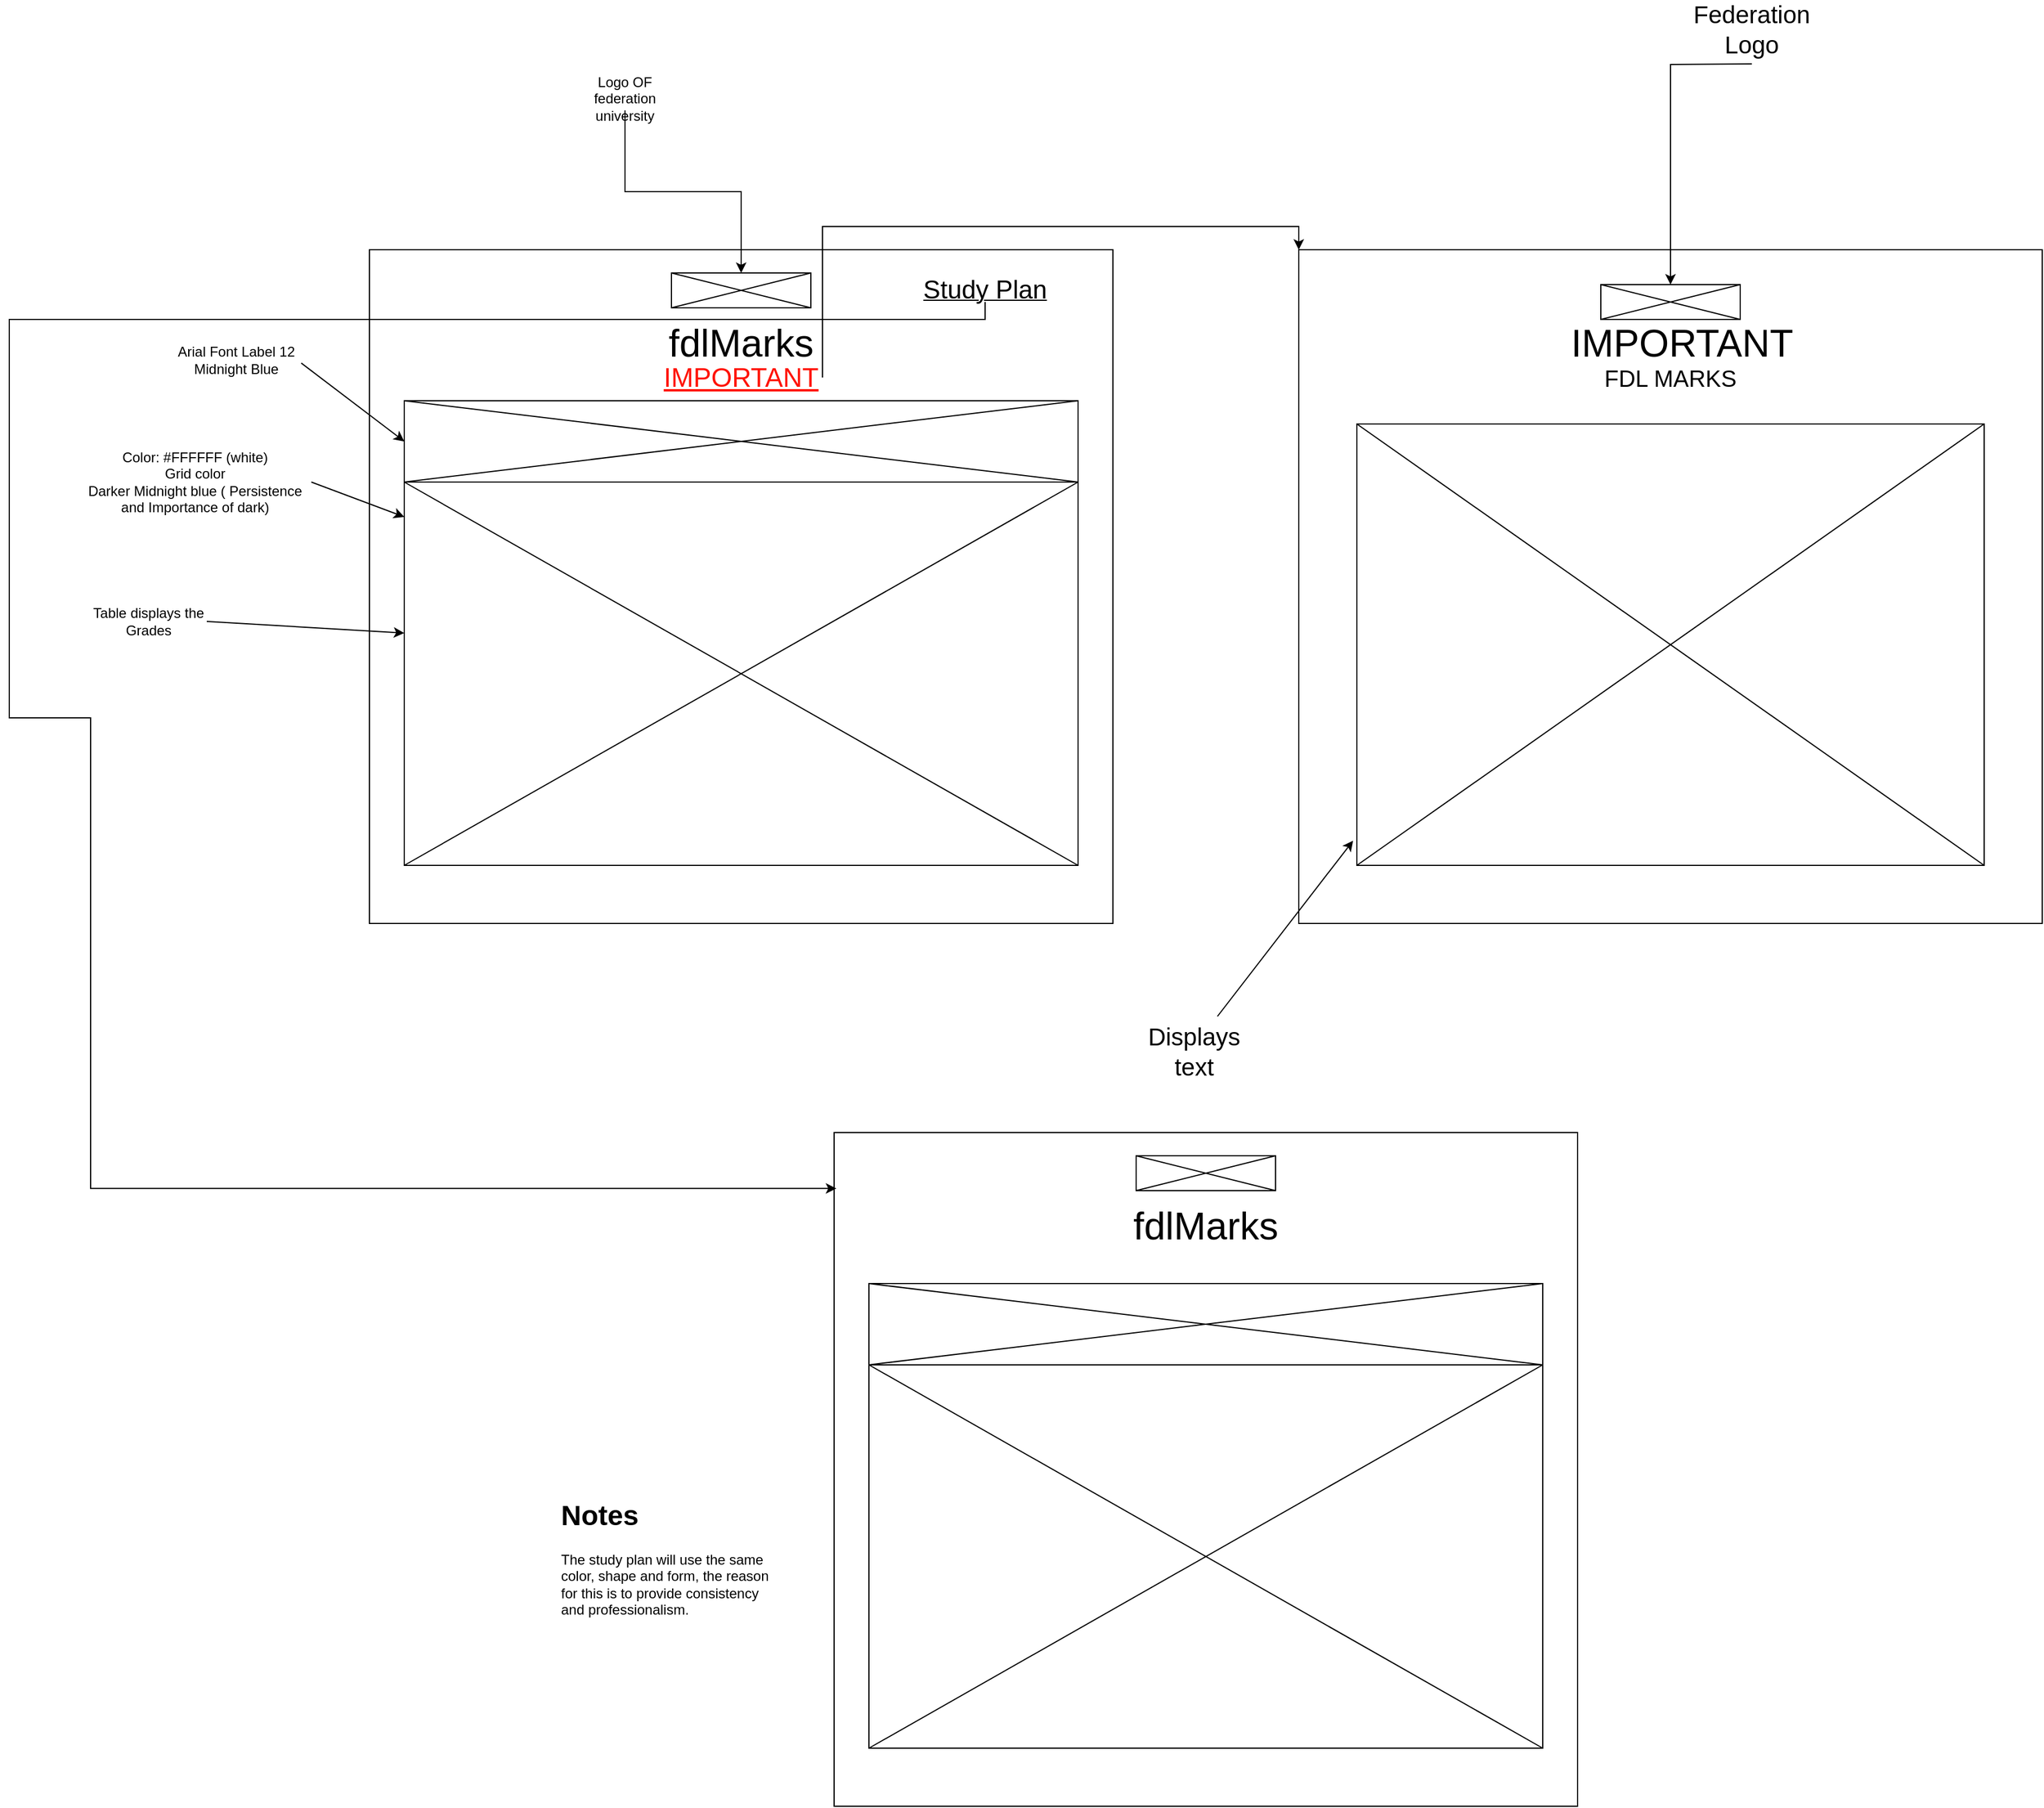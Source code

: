 <mxfile version="12.9.13" type="device"><diagram id="cTu7yyVPWipIvcQn3VGC" name="Page-1"><mxGraphModel dx="4310" dy="1917" grid="1" gridSize="10" guides="1" tooltips="1" connect="1" arrows="1" fold="1" page="1" pageScale="1" pageWidth="850" pageHeight="1100" math="0" shadow="0"><root><mxCell id="0"/><mxCell id="1" parent="0"/><mxCell id="uWluWnq9V6-eweXYrh3m-1" value="" style="rounded=0;whiteSpace=wrap;html=1;" vertex="1" parent="1"><mxGeometry x="120" y="220" width="640" height="580" as="geometry"/></mxCell><mxCell id="uWluWnq9V6-eweXYrh3m-2" value="" style="rounded=0;whiteSpace=wrap;html=1;" vertex="1" parent="1"><mxGeometry x="150" y="350" width="580" height="400" as="geometry"/></mxCell><mxCell id="uWluWnq9V6-eweXYrh3m-3" value="" style="endArrow=none;html=1;entryX=1;entryY=1;entryDx=0;entryDy=0;exitX=0;exitY=1;exitDx=0;exitDy=0;" edge="1" parent="1" source="uWluWnq9V6-eweXYrh3m-2" target="uWluWnq9V6-eweXYrh3m-6"><mxGeometry width="50" height="50" relative="1" as="geometry"><mxPoint x="590" y="480" as="sourcePoint"/><mxPoint x="640" y="430" as="targetPoint"/></mxGeometry></mxCell><mxCell id="uWluWnq9V6-eweXYrh3m-5" value="&lt;div&gt;Arial Font Label 12&lt;/div&gt;&lt;div&gt;Midnight Blue&lt;br&gt;&lt;/div&gt;" style="text;html=1;align=center;verticalAlign=middle;resizable=0;points=[];autosize=1;" vertex="1" parent="1"><mxGeometry x="-50" y="300" width="110" height="30" as="geometry"/></mxCell><mxCell id="uWluWnq9V6-eweXYrh3m-7" value="" style="endArrow=none;html=1;exitX=1;exitY=1;exitDx=0;exitDy=0;entryX=0;entryY=1;entryDx=0;entryDy=0;" edge="1" parent="1" source="uWluWnq9V6-eweXYrh3m-2" target="uWluWnq9V6-eweXYrh3m-6"><mxGeometry width="50" height="50" relative="1" as="geometry"><mxPoint x="730" y="750.0" as="sourcePoint"/><mxPoint x="150" y="350" as="targetPoint"/></mxGeometry></mxCell><mxCell id="uWluWnq9V6-eweXYrh3m-6" value="" style="rounded=0;whiteSpace=wrap;html=1;" vertex="1" parent="1"><mxGeometry x="150" y="350" width="580" height="70" as="geometry"/></mxCell><mxCell id="uWluWnq9V6-eweXYrh3m-8" value="" style="endArrow=none;html=1;entryX=1;entryY=0;entryDx=0;entryDy=0;" edge="1" parent="1" target="uWluWnq9V6-eweXYrh3m-6"><mxGeometry width="50" height="50" relative="1" as="geometry"><mxPoint x="150" y="420" as="sourcePoint"/><mxPoint x="200" y="370" as="targetPoint"/></mxGeometry></mxCell><mxCell id="uWluWnq9V6-eweXYrh3m-9" value="" style="endArrow=none;html=1;entryX=1;entryY=1;entryDx=0;entryDy=0;exitX=0;exitY=0;exitDx=0;exitDy=0;" edge="1" parent="1" source="uWluWnq9V6-eweXYrh3m-6" target="uWluWnq9V6-eweXYrh3m-6"><mxGeometry width="50" height="50" relative="1" as="geometry"><mxPoint x="300" y="440" as="sourcePoint"/><mxPoint x="350" y="390" as="targetPoint"/></mxGeometry></mxCell><mxCell id="uWluWnq9V6-eweXYrh3m-10" value="" style="endArrow=classic;html=1;exitX=1.012;exitY=0.586;exitDx=0;exitDy=0;exitPerimeter=0;entryX=0;entryY=0.5;entryDx=0;entryDy=0;" edge="1" parent="1" source="uWluWnq9V6-eweXYrh3m-5" target="uWluWnq9V6-eweXYrh3m-6"><mxGeometry width="50" height="50" relative="1" as="geometry"><mxPoint x="30" y="470" as="sourcePoint"/><mxPoint x="80" y="420" as="targetPoint"/></mxGeometry></mxCell><mxCell id="uWluWnq9V6-eweXYrh3m-12" value="" style="endArrow=classic;html=1;entryX=0;entryY=0.5;entryDx=0;entryDy=0;exitX=1;exitY=0.5;exitDx=0;exitDy=0;" edge="1" parent="1" source="uWluWnq9V6-eweXYrh3m-14" target="uWluWnq9V6-eweXYrh3m-2"><mxGeometry width="50" height="50" relative="1" as="geometry"><mxPoint x="-20" y="500" as="sourcePoint"/><mxPoint x="10" y="620" as="targetPoint"/></mxGeometry></mxCell><mxCell id="uWluWnq9V6-eweXYrh3m-14" value="Table displays the Grades" style="text;html=1;strokeColor=none;fillColor=none;align=center;verticalAlign=middle;whiteSpace=wrap;rounded=0;" vertex="1" parent="1"><mxGeometry x="-120" y="530" width="100" height="20" as="geometry"/></mxCell><mxCell id="uWluWnq9V6-eweXYrh3m-15" value="&lt;div&gt;Color: #FFFFFF (white)&lt;/div&gt;&lt;div&gt;Grid color&lt;/div&gt;&lt;div&gt;Darker Midnight blue ( Persistence and Importance of dark)&lt;br&gt;&lt;/div&gt;" style="text;html=1;strokeColor=none;fillColor=none;align=center;verticalAlign=middle;whiteSpace=wrap;rounded=0;" vertex="1" parent="1"><mxGeometry x="-130" y="380" width="200" height="80" as="geometry"/></mxCell><mxCell id="uWluWnq9V6-eweXYrh3m-17" value="" style="endArrow=classic;html=1;exitX=1;exitY=0.5;exitDx=0;exitDy=0;entryX=0;entryY=0.25;entryDx=0;entryDy=0;" edge="1" parent="1" source="uWluWnq9V6-eweXYrh3m-15" target="uWluWnq9V6-eweXYrh3m-2"><mxGeometry width="50" height="50" relative="1" as="geometry"><mxPoint x="90" y="560" as="sourcePoint"/><mxPoint x="140" y="510" as="targetPoint"/></mxGeometry></mxCell><mxCell id="uWluWnq9V6-eweXYrh3m-64" style="edgeStyle=orthogonalEdgeStyle;rounded=0;orthogonalLoop=1;jettySize=auto;html=1;exitX=1;exitY=0.5;exitDx=0;exitDy=0;entryX=0;entryY=0;entryDx=0;entryDy=0;" edge="1" parent="1" source="uWluWnq9V6-eweXYrh3m-18" target="uWluWnq9V6-eweXYrh3m-28"><mxGeometry relative="1" as="geometry"><Array as="points"><mxPoint x="510" y="200"/><mxPoint x="920" y="200"/></Array></mxGeometry></mxCell><mxCell id="uWluWnq9V6-eweXYrh3m-18" value="&lt;font style=&quot;font-size: 23px&quot; color=&quot;#FF1303&quot;&gt;&lt;u&gt;IMPORTANT&lt;/u&gt;&lt;/font&gt;" style="text;html=1;strokeColor=none;fillColor=none;align=center;verticalAlign=middle;whiteSpace=wrap;rounded=0;" vertex="1" parent="1"><mxGeometry x="370" y="320" width="140" height="20" as="geometry"/></mxCell><mxCell id="uWluWnq9V6-eweXYrh3m-19" value="&lt;font style=&quot;font-size: 33px&quot;&gt;fdlMarks&lt;br&gt;&lt;/font&gt;" style="text;html=1;strokeColor=none;fillColor=none;align=center;verticalAlign=middle;whiteSpace=wrap;rounded=0;" vertex="1" parent="1"><mxGeometry x="420" y="290" width="40" height="20" as="geometry"/></mxCell><mxCell id="uWluWnq9V6-eweXYrh3m-20" style="edgeStyle=orthogonalEdgeStyle;rounded=0;orthogonalLoop=1;jettySize=auto;html=1;exitX=0.5;exitY=1;exitDx=0;exitDy=0;" edge="1" parent="1" source="uWluWnq9V6-eweXYrh3m-19" target="uWluWnq9V6-eweXYrh3m-19"><mxGeometry relative="1" as="geometry"/></mxCell><mxCell id="uWluWnq9V6-eweXYrh3m-22" value="" style="rounded=0;whiteSpace=wrap;html=1;" vertex="1" parent="1"><mxGeometry x="380" y="240" width="120" height="30" as="geometry"/></mxCell><mxCell id="uWluWnq9V6-eweXYrh3m-24" value="" style="endArrow=none;html=1;entryX=1;entryY=0;entryDx=0;entryDy=0;exitX=0;exitY=1;exitDx=0;exitDy=0;" edge="1" parent="1" source="uWluWnq9V6-eweXYrh3m-22" target="uWluWnq9V6-eweXYrh3m-22"><mxGeometry width="50" height="50" relative="1" as="geometry"><mxPoint x="420" y="400" as="sourcePoint"/><mxPoint x="470" y="350" as="targetPoint"/></mxGeometry></mxCell><mxCell id="uWluWnq9V6-eweXYrh3m-25" value="" style="endArrow=none;html=1;entryX=1;entryY=1;entryDx=0;entryDy=0;exitX=0;exitY=0;exitDx=0;exitDy=0;" edge="1" parent="1" source="uWluWnq9V6-eweXYrh3m-22" target="uWluWnq9V6-eweXYrh3m-22"><mxGeometry width="50" height="50" relative="1" as="geometry"><mxPoint x="380" y="310" as="sourcePoint"/><mxPoint x="500" y="280" as="targetPoint"/></mxGeometry></mxCell><mxCell id="uWluWnq9V6-eweXYrh3m-27" style="edgeStyle=orthogonalEdgeStyle;rounded=0;orthogonalLoop=1;jettySize=auto;html=1;exitX=0.5;exitY=1;exitDx=0;exitDy=0;entryX=0.5;entryY=0;entryDx=0;entryDy=0;" edge="1" parent="1" source="uWluWnq9V6-eweXYrh3m-26" target="uWluWnq9V6-eweXYrh3m-22"><mxGeometry relative="1" as="geometry"/></mxCell><mxCell id="uWluWnq9V6-eweXYrh3m-26" value="Logo OF federation university " style="text;html=1;strokeColor=none;fillColor=none;align=center;verticalAlign=middle;whiteSpace=wrap;rounded=0;" vertex="1" parent="1"><mxGeometry x="320" y="80" width="40" height="20" as="geometry"/></mxCell><mxCell id="uWluWnq9V6-eweXYrh3m-28" value="" style="rounded=0;whiteSpace=wrap;html=1;" vertex="1" parent="1"><mxGeometry x="920" y="220" width="640" height="580" as="geometry"/></mxCell><mxCell id="uWluWnq9V6-eweXYrh3m-36" value="&lt;font style=&quot;font-size: 20px&quot;&gt;FDL MARKS&lt;/font&gt;" style="text;html=1;strokeColor=none;fillColor=none;align=center;verticalAlign=middle;whiteSpace=wrap;rounded=0;" vertex="1" parent="1"><mxGeometry x="1170" y="320" width="140" height="20" as="geometry"/></mxCell><mxCell id="uWluWnq9V6-eweXYrh3m-37" value="&lt;font style=&quot;font-size: 33px&quot;&gt;IMPORTANT&lt;br&gt;&lt;/font&gt;" style="text;html=1;strokeColor=none;fillColor=none;align=center;verticalAlign=middle;whiteSpace=wrap;rounded=0;" vertex="1" parent="1"><mxGeometry x="1230" y="290" width="40" height="20" as="geometry"/></mxCell><mxCell id="uWluWnq9V6-eweXYrh3m-38" style="edgeStyle=orthogonalEdgeStyle;rounded=0;orthogonalLoop=1;jettySize=auto;html=1;exitX=0.5;exitY=1;exitDx=0;exitDy=0;" edge="1" parent="1" source="uWluWnq9V6-eweXYrh3m-37" target="uWluWnq9V6-eweXYrh3m-37"><mxGeometry relative="1" as="geometry"/></mxCell><mxCell id="uWluWnq9V6-eweXYrh3m-39" value="" style="rounded=0;whiteSpace=wrap;html=1;" vertex="1" parent="1"><mxGeometry x="1180" y="250" width="120" height="30" as="geometry"/></mxCell><mxCell id="uWluWnq9V6-eweXYrh3m-40" value="" style="endArrow=none;html=1;entryX=1;entryY=0;entryDx=0;entryDy=0;exitX=0;exitY=1;exitDx=0;exitDy=0;" edge="1" parent="1" source="uWluWnq9V6-eweXYrh3m-39" target="uWluWnq9V6-eweXYrh3m-39"><mxGeometry width="50" height="50" relative="1" as="geometry"><mxPoint x="1220" y="400" as="sourcePoint"/><mxPoint x="1270" y="350" as="targetPoint"/></mxGeometry></mxCell><mxCell id="uWluWnq9V6-eweXYrh3m-41" value="" style="endArrow=none;html=1;entryX=1;entryY=1;entryDx=0;entryDy=0;exitX=0;exitY=0;exitDx=0;exitDy=0;" edge="1" parent="1" source="uWluWnq9V6-eweXYrh3m-39" target="uWluWnq9V6-eweXYrh3m-39"><mxGeometry width="50" height="50" relative="1" as="geometry"><mxPoint x="1180" y="310" as="sourcePoint"/><mxPoint x="1300" y="280" as="targetPoint"/></mxGeometry></mxCell><mxCell id="uWluWnq9V6-eweXYrh3m-42" value="" style="rounded=0;whiteSpace=wrap;html=1;" vertex="1" parent="1"><mxGeometry x="970" y="370" width="540" height="380" as="geometry"/></mxCell><mxCell id="uWluWnq9V6-eweXYrh3m-44" value="" style="endArrow=none;html=1;exitX=0;exitY=1;exitDx=0;exitDy=0;entryX=1;entryY=0;entryDx=0;entryDy=0;" edge="1" parent="1" source="uWluWnq9V6-eweXYrh3m-42" target="uWluWnq9V6-eweXYrh3m-42"><mxGeometry width="50" height="50" relative="1" as="geometry"><mxPoint x="1000" y="700" as="sourcePoint"/><mxPoint x="1050" y="650" as="targetPoint"/></mxGeometry></mxCell><mxCell id="uWluWnq9V6-eweXYrh3m-45" value="" style="endArrow=none;html=1;exitX=0;exitY=0;exitDx=0;exitDy=0;entryX=1;entryY=1;entryDx=0;entryDy=0;" edge="1" parent="1" source="uWluWnq9V6-eweXYrh3m-42" target="uWluWnq9V6-eweXYrh3m-42"><mxGeometry width="50" height="50" relative="1" as="geometry"><mxPoint x="960" y="930" as="sourcePoint"/><mxPoint x="1500" y="550" as="targetPoint"/></mxGeometry></mxCell><mxCell id="uWluWnq9V6-eweXYrh3m-46" value="" style="endArrow=classic;html=1;entryX=-0.006;entryY=0.944;entryDx=0;entryDy=0;entryPerimeter=0;" edge="1" parent="1" target="uWluWnq9V6-eweXYrh3m-42"><mxGeometry width="50" height="50" relative="1" as="geometry"><mxPoint x="850" y="880" as="sourcePoint"/><mxPoint x="900" y="850" as="targetPoint"/></mxGeometry></mxCell><mxCell id="uWluWnq9V6-eweXYrh3m-47" value="&lt;font style=&quot;font-size: 21px&quot;&gt;Displays text&lt;/font&gt;" style="text;html=1;strokeColor=none;fillColor=none;align=center;verticalAlign=middle;whiteSpace=wrap;rounded=0;" vertex="1" parent="1"><mxGeometry x="810" y="900" width="40" height="20" as="geometry"/></mxCell><mxCell id="uWluWnq9V6-eweXYrh3m-49" style="edgeStyle=orthogonalEdgeStyle;rounded=0;orthogonalLoop=1;jettySize=auto;html=1;entryX=0.5;entryY=0;entryDx=0;entryDy=0;" edge="1" parent="1" target="uWluWnq9V6-eweXYrh3m-39"><mxGeometry relative="1" as="geometry"><mxPoint x="1310" y="60" as="sourcePoint"/></mxGeometry></mxCell><mxCell id="uWluWnq9V6-eweXYrh3m-48" value="&lt;font style=&quot;font-size: 21px&quot;&gt;Federation Logo&lt;/font&gt;" style="text;html=1;strokeColor=none;fillColor=none;align=center;verticalAlign=middle;whiteSpace=wrap;rounded=0;" vertex="1" parent="1"><mxGeometry x="1290" y="20" width="40" height="20" as="geometry"/></mxCell><mxCell id="uWluWnq9V6-eweXYrh3m-50" value="" style="rounded=0;whiteSpace=wrap;html=1;" vertex="1" parent="1"><mxGeometry x="520" y="980" width="640" height="580" as="geometry"/></mxCell><mxCell id="uWluWnq9V6-eweXYrh3m-51" value="" style="rounded=0;whiteSpace=wrap;html=1;" vertex="1" parent="1"><mxGeometry x="550" y="1110" width="580" height="400" as="geometry"/></mxCell><mxCell id="uWluWnq9V6-eweXYrh3m-52" value="" style="endArrow=none;html=1;entryX=1;entryY=1;entryDx=0;entryDy=0;exitX=0;exitY=1;exitDx=0;exitDy=0;" edge="1" parent="1" source="uWluWnq9V6-eweXYrh3m-51" target="uWluWnq9V6-eweXYrh3m-54"><mxGeometry width="50" height="50" relative="1" as="geometry"><mxPoint x="990" y="1240" as="sourcePoint"/><mxPoint x="1040" y="1190" as="targetPoint"/></mxGeometry></mxCell><mxCell id="uWluWnq9V6-eweXYrh3m-53" value="" style="endArrow=none;html=1;exitX=1;exitY=1;exitDx=0;exitDy=0;entryX=0;entryY=1;entryDx=0;entryDy=0;" edge="1" parent="1" source="uWluWnq9V6-eweXYrh3m-51" target="uWluWnq9V6-eweXYrh3m-54"><mxGeometry width="50" height="50" relative="1" as="geometry"><mxPoint x="1130" y="1510.0" as="sourcePoint"/><mxPoint x="550" y="1110" as="targetPoint"/></mxGeometry></mxCell><mxCell id="uWluWnq9V6-eweXYrh3m-54" value="" style="rounded=0;whiteSpace=wrap;html=1;" vertex="1" parent="1"><mxGeometry x="550" y="1110" width="580" height="70" as="geometry"/></mxCell><mxCell id="uWluWnq9V6-eweXYrh3m-55" value="" style="endArrow=none;html=1;entryX=1;entryY=0;entryDx=0;entryDy=0;" edge="1" parent="1" target="uWluWnq9V6-eweXYrh3m-54"><mxGeometry width="50" height="50" relative="1" as="geometry"><mxPoint x="550" y="1180" as="sourcePoint"/><mxPoint x="600" y="1130" as="targetPoint"/></mxGeometry></mxCell><mxCell id="uWluWnq9V6-eweXYrh3m-56" value="" style="endArrow=none;html=1;entryX=1;entryY=1;entryDx=0;entryDy=0;exitX=0;exitY=0;exitDx=0;exitDy=0;" edge="1" parent="1" source="uWluWnq9V6-eweXYrh3m-54" target="uWluWnq9V6-eweXYrh3m-54"><mxGeometry width="50" height="50" relative="1" as="geometry"><mxPoint x="700" y="1200" as="sourcePoint"/><mxPoint x="750" y="1150" as="targetPoint"/></mxGeometry></mxCell><mxCell id="uWluWnq9V6-eweXYrh3m-58" value="&lt;font style=&quot;font-size: 33px&quot;&gt;fdlMarks&lt;br&gt;&lt;/font&gt;" style="text;html=1;strokeColor=none;fillColor=none;align=center;verticalAlign=middle;whiteSpace=wrap;rounded=0;" vertex="1" parent="1"><mxGeometry x="820" y="1050" width="40" height="20" as="geometry"/></mxCell><mxCell id="uWluWnq9V6-eweXYrh3m-59" style="edgeStyle=orthogonalEdgeStyle;rounded=0;orthogonalLoop=1;jettySize=auto;html=1;exitX=0.5;exitY=1;exitDx=0;exitDy=0;" edge="1" parent="1" source="uWluWnq9V6-eweXYrh3m-58" target="uWluWnq9V6-eweXYrh3m-58"><mxGeometry relative="1" as="geometry"/></mxCell><mxCell id="uWluWnq9V6-eweXYrh3m-60" value="" style="rounded=0;whiteSpace=wrap;html=1;" vertex="1" parent="1"><mxGeometry x="780" y="1000" width="120" height="30" as="geometry"/></mxCell><mxCell id="uWluWnq9V6-eweXYrh3m-61" value="" style="endArrow=none;html=1;entryX=1;entryY=0;entryDx=0;entryDy=0;exitX=0;exitY=1;exitDx=0;exitDy=0;" edge="1" parent="1" source="uWluWnq9V6-eweXYrh3m-60" target="uWluWnq9V6-eweXYrh3m-60"><mxGeometry width="50" height="50" relative="1" as="geometry"><mxPoint x="820" y="1160" as="sourcePoint"/><mxPoint x="870" y="1110" as="targetPoint"/></mxGeometry></mxCell><mxCell id="uWluWnq9V6-eweXYrh3m-62" value="" style="endArrow=none;html=1;entryX=1;entryY=1;entryDx=0;entryDy=0;exitX=0;exitY=0;exitDx=0;exitDy=0;" edge="1" parent="1" source="uWluWnq9V6-eweXYrh3m-60" target="uWluWnq9V6-eweXYrh3m-60"><mxGeometry width="50" height="50" relative="1" as="geometry"><mxPoint x="780" y="1070" as="sourcePoint"/><mxPoint x="900" y="1040" as="targetPoint"/></mxGeometry></mxCell><mxCell id="uWluWnq9V6-eweXYrh3m-65" style="edgeStyle=orthogonalEdgeStyle;rounded=0;orthogonalLoop=1;jettySize=auto;html=1;exitX=0.5;exitY=1;exitDx=0;exitDy=0;entryX=0.003;entryY=0.083;entryDx=0;entryDy=0;entryPerimeter=0;" edge="1" parent="1" source="uWluWnq9V6-eweXYrh3m-63" target="uWluWnq9V6-eweXYrh3m-50"><mxGeometry relative="1" as="geometry"><Array as="points"><mxPoint x="650" y="280"/><mxPoint x="-190" y="280"/><mxPoint x="-190" y="623"/><mxPoint x="-120" y="623"/><mxPoint x="-120" y="1028"/></Array></mxGeometry></mxCell><mxCell id="uWluWnq9V6-eweXYrh3m-63" value="&lt;u&gt;&lt;font style=&quot;font-size: 22px&quot;&gt;Study Plan&lt;/font&gt;&lt;/u&gt;" style="text;html=1;strokeColor=none;fillColor=none;align=center;verticalAlign=middle;whiteSpace=wrap;rounded=0;" vertex="1" parent="1"><mxGeometry x="590" y="245" width="120" height="20" as="geometry"/></mxCell><mxCell id="uWluWnq9V6-eweXYrh3m-68" value="&lt;h1&gt;Notes&lt;br&gt;&lt;/h1&gt;&lt;p&gt;The study plan will use the same color, shape and form, the reason for this is to provide consistency and professionalism. &lt;br&gt;&lt;/p&gt;&lt;p&gt; &lt;br&gt;&lt;/p&gt;" style="text;html=1;strokeColor=none;fillColor=none;spacing=5;spacingTop=-20;whiteSpace=wrap;overflow=hidden;rounded=0;" vertex="1" parent="1"><mxGeometry x="280" y="1290" width="190" height="120" as="geometry"/></mxCell></root></mxGraphModel></diagram></mxfile>